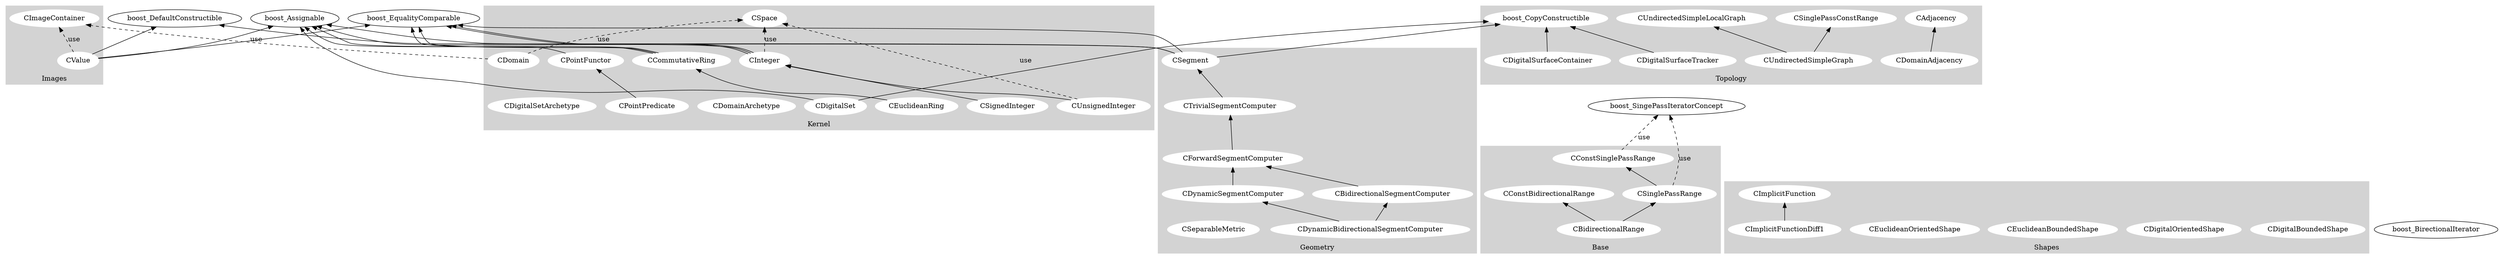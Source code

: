 ### Dot graph of DGtal concepts
# D. Coeurjolly


 
digraph G {
  rankdir=BT;
  
  subgraph cluster_0 {
    style=filled;
    color=lightgrey;
    node [style=filled,color=white];
    CPointPredicate -> CPointFunctor ;
    CSpace;
    CUnsignedInteger-> CInteger;
    CEuclideanRing->CCommutativeRing ;
    CSignedInteger ->  CInteger;
    CDomain;
	
    CDomainArchetype;
    CDigitalSet;
    CDigitalSetArchetype;
    label = "Kernel";
  }

  subgraph cluster_1 {
    style=filled;
    color=lightgrey;
    node [style=filled,color=white];
    CSinglePassRange-> CConstSinglePassRange ;
    CBidirectionalRange -> CSinglePassRange;
    CBidirectionalRange -> CConstBidirectionalRange;
    label = "Base";
  }

  subgraph cluster_2 {
    style=filled;
    color=lightgrey;
    node [style=filled,color=white];
    "CValue" -> CImageContainer [label="use",style=dashed] ;

    label="Images";
  }
	
  subgraph cluster_3 {
    style=filled;
    color=lightgrey;
    node [style=filled,color=white];
    CDigitalBoundedShape;
    CDigitalOrientedShape;
    CEuclideanBoundedShape;
    CEuclideanOrientedShape;
    CImplicitFunctionDiff1 -> CImplicitFunction;
	  
    label="Shapes";
  }
	
  subgraph cluster_4 {
    style=filled;
    color=lightgrey;
    node [style=filled,color=white];
          
    CDigitalSurfaceContainer -> boost_CopyConstructible;
    CDigitalSurfaceTracker -> boost_CopyConstructible;
    CDomainAdjacency -> CAdjacency ; 
    CUndirectedSimpleGraph -> CSinglePassConstRange;
    CUndirectedSimpleGraph -> CUndirectedSimpleLocalGraph;
    label="Topology";
  }
  subgraph cluster_5 {
    style=filled;
    color=lightgrey;
    node [style=filled,color=white];
               
    CBidirectionalSegmentComputer -> CForwardSegmentComputer -> CTrivialSegmentComputer -> CSegment; 
    CDynamicSegmentComputer-> "CForwardSegmentComputer" ;
    CDynamicBidirectionalSegmentComputer->          CDynamicSegmentComputer  ;

    CDynamicBidirectionalSegmentComputer->          CBidirectionalSegmentComputer;
    CSeparableMetric;
    label="Geometry";
  }
	
  "CDomain" -> CImageContainer  [label="use",style=dashed];
   CDomain -> CSpace [label="use",style=dashed];
  "CInteger" -> CSpace  [label="use",style=dashed];
  "CUnsignedInteger" -> CSpace [label="use",style=dashed];


  "CConstSinglePassRange" -> boost_SingePassIteratorConcept [label="use",style=dashed];
  "CSinglePassRange"->  boost_SingePassIteratorConcept [label="use",style=dashed] ;
 
  CDigitalSet -> boost_CopyConstructible;
  CSegment ->  boost_CopyConstructible ;

  CValue -> boost_DefaultConstructible;
  CSegment ->boost_DefaultConstructible;

  CDigitalSet -> boost_Assignable ;
  CValue -> boost_Assignable;
  CInteger -> boost_Assignable;
  CSegment -> boost_Assignable;
  CCommutativeRing -> boost_Assignable;
  CPointFunctor -> boost_Assignable;
  
  boost_BirectionalIterator;

  CInteger-> boost_EqualityComparable;
  CValue-> boost_EqualityComparable;
  CSegment-> boost_EqualityComparable;
  CCommutativeRing-> boost_EqualityComparable;
  CCommutativeRing-> boost_EqualityComparable;
  CInteger-> boost_EqualityComparable;
}
